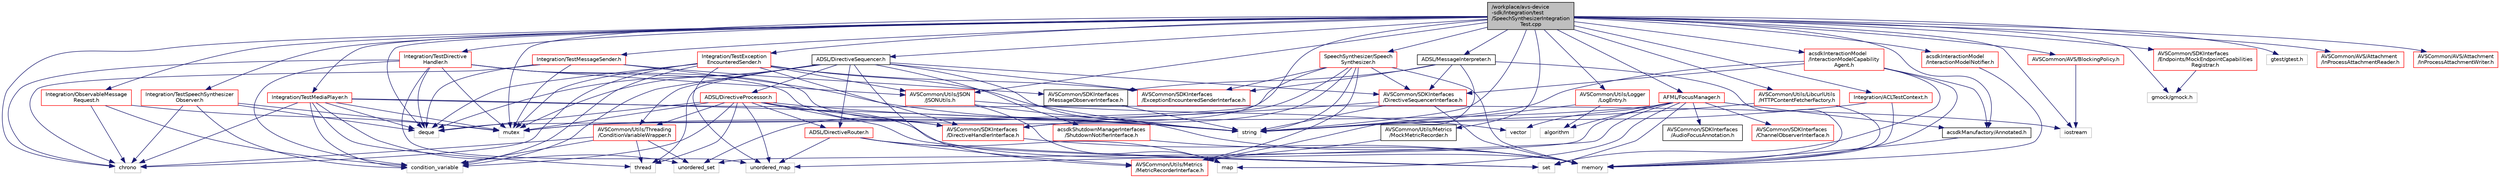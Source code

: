 digraph "/workplace/avs-device-sdk/Integration/test/SpeechSynthesizerIntegrationTest.cpp"
{
 // LATEX_PDF_SIZE
  edge [fontname="Helvetica",fontsize="10",labelfontname="Helvetica",labelfontsize="10"];
  node [fontname="Helvetica",fontsize="10",shape=record];
  Node1 [label="/workplace/avs-device\l-sdk/Integration/test\l/SpeechSynthesizerIntegration\lTest.cpp",height=0.2,width=0.4,color="black", fillcolor="grey75", style="filled", fontcolor="black",tooltip=" "];
  Node1 -> Node2 [color="midnightblue",fontsize="10",style="solid",fontname="Helvetica"];
  Node2 [label="chrono",height=0.2,width=0.4,color="grey75", fillcolor="white", style="filled",tooltip=" "];
  Node1 -> Node3 [color="midnightblue",fontsize="10",style="solid",fontname="Helvetica"];
  Node3 [label="deque",height=0.2,width=0.4,color="grey75", fillcolor="white", style="filled",tooltip=" "];
  Node1 -> Node4 [color="midnightblue",fontsize="10",style="solid",fontname="Helvetica"];
  Node4 [label="iostream",height=0.2,width=0.4,color="grey75", fillcolor="white", style="filled",tooltip=" "];
  Node1 -> Node5 [color="midnightblue",fontsize="10",style="solid",fontname="Helvetica"];
  Node5 [label="mutex",height=0.2,width=0.4,color="grey75", fillcolor="white", style="filled",tooltip=" "];
  Node1 -> Node6 [color="midnightblue",fontsize="10",style="solid",fontname="Helvetica"];
  Node6 [label="string",height=0.2,width=0.4,color="grey75", fillcolor="white", style="filled",tooltip=" "];
  Node1 -> Node7 [color="midnightblue",fontsize="10",style="solid",fontname="Helvetica"];
  Node7 [label="gmock/gmock.h",height=0.2,width=0.4,color="grey75", fillcolor="white", style="filled",tooltip=" "];
  Node1 -> Node8 [color="midnightblue",fontsize="10",style="solid",fontname="Helvetica"];
  Node8 [label="gtest/gtest.h",height=0.2,width=0.4,color="grey75", fillcolor="white", style="filled",tooltip=" "];
  Node1 -> Node9 [color="midnightblue",fontsize="10",style="solid",fontname="Helvetica"];
  Node9 [label="acsdkManufactory/Annotated.h",height=0.2,width=0.4,color="black", fillcolor="white", style="filled",URL="$_annotated_8h.html",tooltip=" "];
  Node9 -> Node10 [color="midnightblue",fontsize="10",style="solid",fontname="Helvetica"];
  Node10 [label="memory",height=0.2,width=0.4,color="grey75", fillcolor="white", style="filled",tooltip=" "];
  Node1 -> Node11 [color="midnightblue",fontsize="10",style="solid",fontname="Helvetica"];
  Node11 [label="ADSL/DirectiveSequencer.h",height=0.2,width=0.4,color="black", fillcolor="white", style="filled",URL="$_directive_sequencer_8h.html",tooltip=" "];
  Node11 -> Node12 [color="midnightblue",fontsize="10",style="solid",fontname="Helvetica"];
  Node12 [label="condition_variable",height=0.2,width=0.4,color="grey75", fillcolor="white", style="filled",tooltip=" "];
  Node11 -> Node3 [color="midnightblue",fontsize="10",style="solid",fontname="Helvetica"];
  Node11 -> Node10 [color="midnightblue",fontsize="10",style="solid",fontname="Helvetica"];
  Node11 -> Node5 [color="midnightblue",fontsize="10",style="solid",fontname="Helvetica"];
  Node11 -> Node13 [color="midnightblue",fontsize="10",style="solid",fontname="Helvetica"];
  Node13 [label="thread",height=0.2,width=0.4,color="grey75", fillcolor="white", style="filled",tooltip=" "];
  Node11 -> Node14 [color="midnightblue",fontsize="10",style="solid",fontname="Helvetica"];
  Node14 [label="acsdkShutdownManagerInterfaces\l/ShutdownNotifierInterface.h",height=0.2,width=0.4,color="red", fillcolor="white", style="filled",URL="$_shutdown_notifier_interface_8h.html",tooltip=" "];
  Node14 -> Node10 [color="midnightblue",fontsize="10",style="solid",fontname="Helvetica"];
  Node11 -> Node19 [color="midnightblue",fontsize="10",style="solid",fontname="Helvetica"];
  Node19 [label="AVSCommon/SDKInterfaces\l/ExceptionEncounteredSenderInterface.h",height=0.2,width=0.4,color="red", fillcolor="white", style="filled",URL="$_exception_encountered_sender_interface_8h.html",tooltip=" "];
  Node11 -> Node21 [color="midnightblue",fontsize="10",style="solid",fontname="Helvetica"];
  Node21 [label="AVSCommon/SDKInterfaces\l/DirectiveSequencerInterface.h",height=0.2,width=0.4,color="red", fillcolor="white", style="filled",URL="$_directive_sequencer_interface_8h.html",tooltip=" "];
  Node21 -> Node10 [color="midnightblue",fontsize="10",style="solid",fontname="Helvetica"];
  Node21 -> Node6 [color="midnightblue",fontsize="10",style="solid",fontname="Helvetica"];
  Node21 -> Node55 [color="midnightblue",fontsize="10",style="solid",fontname="Helvetica"];
  Node55 [label="AVSCommon/SDKInterfaces\l/DirectiveHandlerInterface.h",height=0.2,width=0.4,color="red", fillcolor="white", style="filled",URL="$_directive_handler_interface_8h.html",tooltip=" "];
  Node55 -> Node10 [color="midnightblue",fontsize="10",style="solid",fontname="Helvetica"];
  Node11 -> Node65 [color="midnightblue",fontsize="10",style="solid",fontname="Helvetica"];
  Node65 [label="AVSCommon/Utils/Metrics\l/MetricRecorderInterface.h",height=0.2,width=0.4,color="red", fillcolor="white", style="filled",URL="$_metric_recorder_interface_8h.html",tooltip=" "];
  Node11 -> Node70 [color="midnightblue",fontsize="10",style="solid",fontname="Helvetica"];
  Node70 [label="AVSCommon/Utils/Threading\l/ConditionVariableWrapper.h",height=0.2,width=0.4,color="red", fillcolor="white", style="filled",URL="$_condition_variable_wrapper_8h.html",tooltip=" "];
  Node70 -> Node2 [color="midnightblue",fontsize="10",style="solid",fontname="Helvetica"];
  Node70 -> Node12 [color="midnightblue",fontsize="10",style="solid",fontname="Helvetica"];
  Node70 -> Node71 [color="midnightblue",fontsize="10",style="solid",fontname="Helvetica"];
  Node71 [label="unordered_set",height=0.2,width=0.4,color="grey75", fillcolor="white", style="filled",tooltip=" "];
  Node70 -> Node13 [color="midnightblue",fontsize="10",style="solid",fontname="Helvetica"];
  Node11 -> Node82 [color="midnightblue",fontsize="10",style="solid",fontname="Helvetica"];
  Node82 [label="ADSL/DirectiveProcessor.h",height=0.2,width=0.4,color="red", fillcolor="white", style="filled",URL="$_directive_processor_8h.html",tooltip=" "];
  Node82 -> Node12 [color="midnightblue",fontsize="10",style="solid",fontname="Helvetica"];
  Node82 -> Node3 [color="midnightblue",fontsize="10",style="solid",fontname="Helvetica"];
  Node82 -> Node10 [color="midnightblue",fontsize="10",style="solid",fontname="Helvetica"];
  Node82 -> Node5 [color="midnightblue",fontsize="10",style="solid",fontname="Helvetica"];
  Node82 -> Node39 [color="midnightblue",fontsize="10",style="solid",fontname="Helvetica"];
  Node39 [label="set",height=0.2,width=0.4,color="grey75", fillcolor="white", style="filled",tooltip=" "];
  Node82 -> Node6 [color="midnightblue",fontsize="10",style="solid",fontname="Helvetica"];
  Node82 -> Node13 [color="midnightblue",fontsize="10",style="solid",fontname="Helvetica"];
  Node82 -> Node57 [color="midnightblue",fontsize="10",style="solid",fontname="Helvetica"];
  Node57 [label="unordered_map",height=0.2,width=0.4,color="grey75", fillcolor="white", style="filled",tooltip=" "];
  Node82 -> Node55 [color="midnightblue",fontsize="10",style="solid",fontname="Helvetica"];
  Node82 -> Node70 [color="midnightblue",fontsize="10",style="solid",fontname="Helvetica"];
  Node82 -> Node84 [color="midnightblue",fontsize="10",style="solid",fontname="Helvetica"];
  Node84 [label="ADSL/DirectiveRouter.h",height=0.2,width=0.4,color="red", fillcolor="white", style="filled",URL="$_directive_router_8h.html",tooltip=" "];
  Node84 -> Node53 [color="midnightblue",fontsize="10",style="solid",fontname="Helvetica"];
  Node53 [label="map",height=0.2,width=0.4,color="grey75", fillcolor="white", style="filled",tooltip=" "];
  Node84 -> Node39 [color="midnightblue",fontsize="10",style="solid",fontname="Helvetica"];
  Node84 -> Node57 [color="midnightblue",fontsize="10",style="solid",fontname="Helvetica"];
  Node84 -> Node65 [color="midnightblue",fontsize="10",style="solid",fontname="Helvetica"];
  Node11 -> Node84 [color="midnightblue",fontsize="10",style="solid",fontname="Helvetica"];
  Node1 -> Node87 [color="midnightblue",fontsize="10",style="solid",fontname="Helvetica"];
  Node87 [label="ADSL/MessageInterpreter.h",height=0.2,width=0.4,color="black", fillcolor="white", style="filled",URL="$_message_interpreter_8h.html",tooltip=" "];
  Node87 -> Node10 [color="midnightblue",fontsize="10",style="solid",fontname="Helvetica"];
  Node87 -> Node19 [color="midnightblue",fontsize="10",style="solid",fontname="Helvetica"];
  Node87 -> Node21 [color="midnightblue",fontsize="10",style="solid",fontname="Helvetica"];
  Node87 -> Node88 [color="midnightblue",fontsize="10",style="solid",fontname="Helvetica"];
  Node88 [label="AVSCommon/SDKInterfaces\l/MessageObserverInterface.h",height=0.2,width=0.4,color="black", fillcolor="white", style="filled",URL="$_message_observer_interface_8h.html",tooltip=" "];
  Node88 -> Node6 [color="midnightblue",fontsize="10",style="solid",fontname="Helvetica"];
  Node87 -> Node65 [color="midnightblue",fontsize="10",style="solid",fontname="Helvetica"];
  Node1 -> Node89 [color="midnightblue",fontsize="10",style="solid",fontname="Helvetica"];
  Node89 [label="AFML/FocusManager.h",height=0.2,width=0.4,color="red", fillcolor="white", style="filled",URL="$_focus_manager_8h.html",tooltip=" "];
  Node89 -> Node43 [color="midnightblue",fontsize="10",style="solid",fontname="Helvetica"];
  Node43 [label="algorithm",height=0.2,width=0.4,color="grey75", fillcolor="white", style="filled",tooltip=" "];
  Node89 -> Node53 [color="midnightblue",fontsize="10",style="solid",fontname="Helvetica"];
  Node89 -> Node5 [color="midnightblue",fontsize="10",style="solid",fontname="Helvetica"];
  Node89 -> Node39 [color="midnightblue",fontsize="10",style="solid",fontname="Helvetica"];
  Node89 -> Node57 [color="midnightblue",fontsize="10",style="solid",fontname="Helvetica"];
  Node89 -> Node71 [color="midnightblue",fontsize="10",style="solid",fontname="Helvetica"];
  Node89 -> Node32 [color="midnightblue",fontsize="10",style="solid",fontname="Helvetica"];
  Node32 [label="vector",height=0.2,width=0.4,color="grey75", fillcolor="white", style="filled",tooltip=" "];
  Node89 -> Node9 [color="midnightblue",fontsize="10",style="solid",fontname="Helvetica"];
  Node89 -> Node90 [color="midnightblue",fontsize="10",style="solid",fontname="Helvetica"];
  Node90 [label="AVSCommon/SDKInterfaces\l/AudioFocusAnnotation.h",height=0.2,width=0.4,color="black", fillcolor="white", style="filled",URL="$_audio_focus_annotation_8h.html",tooltip=" "];
  Node89 -> Node91 [color="midnightblue",fontsize="10",style="solid",fontname="Helvetica"];
  Node91 [label="AVSCommon/SDKInterfaces\l/ChannelObserverInterface.h",height=0.2,width=0.4,color="red", fillcolor="white", style="filled",URL="$_channel_observer_interface_8h.html",tooltip=" "];
  Node1 -> Node105 [color="midnightblue",fontsize="10",style="solid",fontname="Helvetica"];
  Node105 [label="AVSCommon/AVS/Attachment\l/InProcessAttachmentReader.h",height=0.2,width=0.4,color="red", fillcolor="white", style="filled",URL="$_in_process_attachment_reader_8h.html",tooltip=" "];
  Node1 -> Node109 [color="midnightblue",fontsize="10",style="solid",fontname="Helvetica"];
  Node109 [label="AVSCommon/AVS/Attachment\l/InProcessAttachmentWriter.h",height=0.2,width=0.4,color="red", fillcolor="white", style="filled",URL="$_in_process_attachment_writer_8h.html",tooltip=" "];
  Node1 -> Node58 [color="midnightblue",fontsize="10",style="solid",fontname="Helvetica"];
  Node58 [label="AVSCommon/AVS/BlockingPolicy.h",height=0.2,width=0.4,color="red", fillcolor="white", style="filled",URL="$_blocking_policy_8h.html",tooltip=" "];
  Node58 -> Node4 [color="midnightblue",fontsize="10",style="solid",fontname="Helvetica"];
  Node1 -> Node111 [color="midnightblue",fontsize="10",style="solid",fontname="Helvetica"];
  Node111 [label="AVSCommon/Utils/JSON\l/JSONUtils.h",height=0.2,width=0.4,color="red", fillcolor="white", style="filled",URL="$_j_s_o_n_utils_8h.html",tooltip=" "];
  Node111 -> Node53 [color="midnightblue",fontsize="10",style="solid",fontname="Helvetica"];
  Node111 -> Node6 [color="midnightblue",fontsize="10",style="solid",fontname="Helvetica"];
  Node111 -> Node32 [color="midnightblue",fontsize="10",style="solid",fontname="Helvetica"];
  Node1 -> Node112 [color="midnightblue",fontsize="10",style="solid",fontname="Helvetica"];
  Node112 [label="AVSCommon/Utils/LibcurlUtils\l/HTTPContentFetcherFactory.h",height=0.2,width=0.4,color="red", fillcolor="white", style="filled",URL="$_h_t_t_p_content_fetcher_factory_8h.html",tooltip=" "];
  Node112 -> Node10 [color="midnightblue",fontsize="10",style="solid",fontname="Helvetica"];
  Node112 -> Node6 [color="midnightblue",fontsize="10",style="solid",fontname="Helvetica"];
  Node1 -> Node55 [color="midnightblue",fontsize="10",style="solid",fontname="Helvetica"];
  Node1 -> Node121 [color="midnightblue",fontsize="10",style="solid",fontname="Helvetica"];
  Node121 [label="AVSCommon/SDKInterfaces\l/Endpoints/MockEndpointCapabilities\lRegistrar.h",height=0.2,width=0.4,color="red", fillcolor="white", style="filled",URL="$_mock_endpoint_capabilities_registrar_8h.html",tooltip=" "];
  Node121 -> Node7 [color="midnightblue",fontsize="10",style="solid",fontname="Helvetica"];
  Node1 -> Node42 [color="midnightblue",fontsize="10",style="solid",fontname="Helvetica"];
  Node42 [label="AVSCommon/Utils/Logger\l/LogEntry.h",height=0.2,width=0.4,color="red", fillcolor="white", style="filled",URL="$_log_entry_8h.html",tooltip=" "];
  Node42 -> Node43 [color="midnightblue",fontsize="10",style="solid",fontname="Helvetica"];
  Node42 -> Node6 [color="midnightblue",fontsize="10",style="solid",fontname="Helvetica"];
  Node1 -> Node125 [color="midnightblue",fontsize="10",style="solid",fontname="Helvetica"];
  Node125 [label="AVSCommon/Utils/Metrics\l/MockMetricRecorder.h",height=0.2,width=0.4,color="black", fillcolor="white", style="filled",URL="$_mock_metric_recorder_8h.html",tooltip=" "];
  Node125 -> Node65 [color="midnightblue",fontsize="10",style="solid",fontname="Helvetica"];
  Node1 -> Node126 [color="midnightblue",fontsize="10",style="solid",fontname="Helvetica"];
  Node126 [label="acsdkInteractionModel\l/InteractionModelCapability\lAgent.h",height=0.2,width=0.4,color="red", fillcolor="white", style="filled",URL="$_interaction_model_capability_agent_8h.html",tooltip=" "];
  Node126 -> Node10 [color="midnightblue",fontsize="10",style="solid",fontname="Helvetica"];
  Node126 -> Node39 [color="midnightblue",fontsize="10",style="solid",fontname="Helvetica"];
  Node126 -> Node6 [color="midnightblue",fontsize="10",style="solid",fontname="Helvetica"];
  Node126 -> Node9 [color="midnightblue",fontsize="10",style="solid",fontname="Helvetica"];
  Node126 -> Node21 [color="midnightblue",fontsize="10",style="solid",fontname="Helvetica"];
  Node1 -> Node143 [color="midnightblue",fontsize="10",style="solid",fontname="Helvetica"];
  Node143 [label="acsdkInteractionModel\l/InteractionModelNotifier.h",height=0.2,width=0.4,color="red", fillcolor="white", style="filled",URL="$_interaction_model_notifier_8h.html",tooltip=" "];
  Node143 -> Node10 [color="midnightblue",fontsize="10",style="solid",fontname="Helvetica"];
  Node1 -> Node145 [color="midnightblue",fontsize="10",style="solid",fontname="Helvetica"];
  Node145 [label="SpeechSynthesizer/Speech\lSynthesizer.h",height=0.2,width=0.4,color="red", fillcolor="white", style="filled",URL="$_speech_synthesizer_8h.html",tooltip=" "];
  Node145 -> Node10 [color="midnightblue",fontsize="10",style="solid",fontname="Helvetica"];
  Node145 -> Node5 [color="midnightblue",fontsize="10",style="solid",fontname="Helvetica"];
  Node145 -> Node6 [color="midnightblue",fontsize="10",style="solid",fontname="Helvetica"];
  Node145 -> Node71 [color="midnightblue",fontsize="10",style="solid",fontname="Helvetica"];
  Node145 -> Node3 [color="midnightblue",fontsize="10",style="solid",fontname="Helvetica"];
  Node145 -> Node19 [color="midnightblue",fontsize="10",style="solid",fontname="Helvetica"];
  Node145 -> Node21 [color="midnightblue",fontsize="10",style="solid",fontname="Helvetica"];
  Node145 -> Node65 [color="midnightblue",fontsize="10",style="solid",fontname="Helvetica"];
  Node1 -> Node196 [color="midnightblue",fontsize="10",style="solid",fontname="Helvetica"];
  Node196 [label="Integration/ACLTestContext.h",height=0.2,width=0.4,color="red", fillcolor="white", style="filled",URL="$_a_c_l_test_context_8h.html",tooltip=" "];
  Node196 -> Node10 [color="midnightblue",fontsize="10",style="solid",fontname="Helvetica"];
  Node196 -> Node6 [color="midnightblue",fontsize="10",style="solid",fontname="Helvetica"];
  Node1 -> Node219 [color="midnightblue",fontsize="10",style="solid",fontname="Helvetica"];
  Node219 [label="Integration/ObservableMessage\lRequest.h",height=0.2,width=0.4,color="red", fillcolor="white", style="filled",URL="$_observable_message_request_8h.html",tooltip=" "];
  Node219 -> Node2 [color="midnightblue",fontsize="10",style="solid",fontname="Helvetica"];
  Node219 -> Node12 [color="midnightblue",fontsize="10",style="solid",fontname="Helvetica"];
  Node219 -> Node5 [color="midnightblue",fontsize="10",style="solid",fontname="Helvetica"];
  Node1 -> Node220 [color="midnightblue",fontsize="10",style="solid",fontname="Helvetica"];
  Node220 [label="Integration/TestDirective\lHandler.h",height=0.2,width=0.4,color="red", fillcolor="white", style="filled",URL="$_test_directive_handler_8h.html",tooltip=" "];
  Node220 -> Node12 [color="midnightblue",fontsize="10",style="solid",fontname="Helvetica"];
  Node220 -> Node6 [color="midnightblue",fontsize="10",style="solid",fontname="Helvetica"];
  Node220 -> Node2 [color="midnightblue",fontsize="10",style="solid",fontname="Helvetica"];
  Node220 -> Node3 [color="midnightblue",fontsize="10",style="solid",fontname="Helvetica"];
  Node220 -> Node5 [color="midnightblue",fontsize="10",style="solid",fontname="Helvetica"];
  Node220 -> Node57 [color="midnightblue",fontsize="10",style="solid",fontname="Helvetica"];
  Node220 -> Node55 [color="midnightblue",fontsize="10",style="solid",fontname="Helvetica"];
  Node220 -> Node111 [color="midnightblue",fontsize="10",style="solid",fontname="Helvetica"];
  Node1 -> Node222 [color="midnightblue",fontsize="10",style="solid",fontname="Helvetica"];
  Node222 [label="Integration/TestException\lEncounteredSender.h",height=0.2,width=0.4,color="red", fillcolor="white", style="filled",URL="$_test_exception_encountered_sender_8h.html",tooltip=" "];
  Node222 -> Node12 [color="midnightblue",fontsize="10",style="solid",fontname="Helvetica"];
  Node222 -> Node6 [color="midnightblue",fontsize="10",style="solid",fontname="Helvetica"];
  Node222 -> Node2 [color="midnightblue",fontsize="10",style="solid",fontname="Helvetica"];
  Node222 -> Node3 [color="midnightblue",fontsize="10",style="solid",fontname="Helvetica"];
  Node222 -> Node5 [color="midnightblue",fontsize="10",style="solid",fontname="Helvetica"];
  Node222 -> Node57 [color="midnightblue",fontsize="10",style="solid",fontname="Helvetica"];
  Node222 -> Node55 [color="midnightblue",fontsize="10",style="solid",fontname="Helvetica"];
  Node222 -> Node19 [color="midnightblue",fontsize="10",style="solid",fontname="Helvetica"];
  Node222 -> Node111 [color="midnightblue",fontsize="10",style="solid",fontname="Helvetica"];
  Node1 -> Node223 [color="midnightblue",fontsize="10",style="solid",fontname="Helvetica"];
  Node223 [label="Integration/TestMessageSender.h",height=0.2,width=0.4,color="red", fillcolor="white", style="filled",URL="$_test_message_sender_8h.html",tooltip=" "];
  Node223 -> Node6 [color="midnightblue",fontsize="10",style="solid",fontname="Helvetica"];
  Node223 -> Node2 [color="midnightblue",fontsize="10",style="solid",fontname="Helvetica"];
  Node223 -> Node3 [color="midnightblue",fontsize="10",style="solid",fontname="Helvetica"];
  Node223 -> Node5 [color="midnightblue",fontsize="10",style="solid",fontname="Helvetica"];
  Node223 -> Node88 [color="midnightblue",fontsize="10",style="solid",fontname="Helvetica"];
  Node1 -> Node228 [color="midnightblue",fontsize="10",style="solid",fontname="Helvetica"];
  Node228 [label="Integration/TestSpeechSynthesizer\lObserver.h",height=0.2,width=0.4,color="red", fillcolor="white", style="filled",URL="$_test_speech_synthesizer_observer_8h.html",tooltip=" "];
  Node228 -> Node2 [color="midnightblue",fontsize="10",style="solid",fontname="Helvetica"];
  Node228 -> Node12 [color="midnightblue",fontsize="10",style="solid",fontname="Helvetica"];
  Node228 -> Node3 [color="midnightblue",fontsize="10",style="solid",fontname="Helvetica"];
  Node228 -> Node5 [color="midnightblue",fontsize="10",style="solid",fontname="Helvetica"];
  Node1 -> Node229 [color="midnightblue",fontsize="10",style="solid",fontname="Helvetica"];
  Node229 [label="Integration/TestMediaPlayer.h",height=0.2,width=0.4,color="red", fillcolor="white", style="filled",URL="$_test_media_player_8h.html",tooltip=" "];
  Node229 -> Node2 [color="midnightblue",fontsize="10",style="solid",fontname="Helvetica"];
  Node229 -> Node12 [color="midnightblue",fontsize="10",style="solid",fontname="Helvetica"];
  Node229 -> Node3 [color="midnightblue",fontsize="10",style="solid",fontname="Helvetica"];
  Node229 -> Node5 [color="midnightblue",fontsize="10",style="solid",fontname="Helvetica"];
  Node229 -> Node13 [color="midnightblue",fontsize="10",style="solid",fontname="Helvetica"];
  Node229 -> Node4 [color="midnightblue",fontsize="10",style="solid",fontname="Helvetica"];
  Node229 -> Node6 [color="midnightblue",fontsize="10",style="solid",fontname="Helvetica"];
  Node229 -> Node71 [color="midnightblue",fontsize="10",style="solid",fontname="Helvetica"];
}
